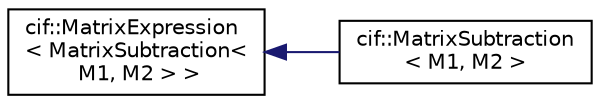 digraph "Graphical Class Hierarchy"
{
  edge [fontname="Helvetica",fontsize="10",labelfontname="Helvetica",labelfontsize="10"];
  node [fontname="Helvetica",fontsize="10",shape=record];
  rankdir="LR";
  Node0 [label="cif::MatrixExpression\l\< MatrixSubtraction\<\l M1, M2 \> \>",height=0.2,width=0.4,color="black", fillcolor="white", style="filled",URL="$classcif_1_1MatrixExpression.html"];
  Node0 -> Node1 [dir="back",color="midnightblue",fontsize="10",style="solid",fontname="Helvetica"];
  Node1 [label="cif::MatrixSubtraction\l\< M1, M2 \>",height=0.2,width=0.4,color="black", fillcolor="white", style="filled",URL="$classcif_1_1MatrixSubtraction.html"];
}
